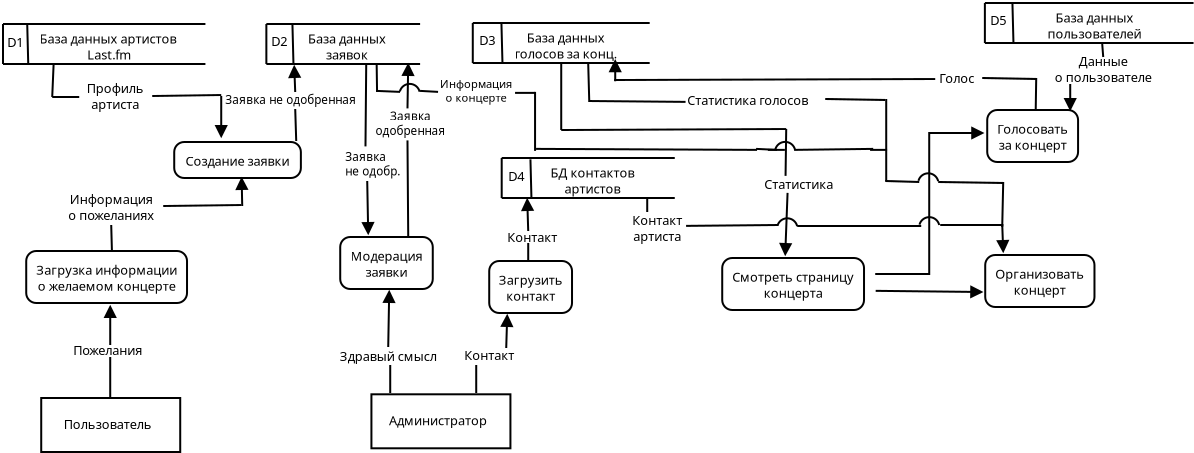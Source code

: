 <?xml version="1.0" encoding="UTF-8"?>
<dia:diagram xmlns:dia="http://www.lysator.liu.se/~alla/dia/">
  <dia:layer name="Background" visible="true" active="true">
    <dia:object type="Flowchart - Data Source" version="1" id="O0">
      <dia:attribute name="obj_pos">
        <dia:point val="3.389,3.9"/>
      </dia:attribute>
      <dia:attribute name="obj_bb">
        <dia:rectangle val="3.339,3.85;13.511,5.95"/>
      </dia:attribute>
      <dia:attribute name="meta">
        <dia:composite type="dict"/>
      </dia:attribute>
      <dia:attribute name="elem_corner">
        <dia:point val="3.389,3.9"/>
      </dia:attribute>
      <dia:attribute name="elem_width">
        <dia:real val="10.121"/>
      </dia:attribute>
      <dia:attribute name="elem_height">
        <dia:real val="2"/>
      </dia:attribute>
      <dia:attribute name="line_width">
        <dia:real val="0.1"/>
      </dia:attribute>
      <dia:attribute name="line_colour">
        <dia:color val="#000000"/>
      </dia:attribute>
      <dia:attribute name="fill_colour">
        <dia:color val="#ffffff"/>
      </dia:attribute>
      <dia:attribute name="show_background">
        <dia:boolean val="true"/>
      </dia:attribute>
      <dia:attribute name="line_style">
        <dia:enum val="0"/>
        <dia:real val="1"/>
      </dia:attribute>
      <dia:attribute name="padding">
        <dia:real val="0.1"/>
      </dia:attribute>
      <dia:attribute name="text">
        <dia:composite type="text">
          <dia:attribute name="string">
            <dia:string>#База данных артистов
Last.fm#</dia:string>
          </dia:attribute>
          <dia:attribute name="font">
            <dia:font family="sans" style="0" name="Helvetica"/>
          </dia:attribute>
          <dia:attribute name="height">
            <dia:real val="0.8"/>
          </dia:attribute>
          <dia:attribute name="pos">
            <dia:point val="8.703,4.75"/>
          </dia:attribute>
          <dia:attribute name="color">
            <dia:color val="#000000"/>
          </dia:attribute>
          <dia:attribute name="alignment">
            <dia:enum val="1"/>
          </dia:attribute>
        </dia:composite>
      </dia:attribute>
      <dia:attribute name="flip_horizontal">
        <dia:boolean val="false"/>
      </dia:attribute>
      <dia:attribute name="flip_vertical">
        <dia:boolean val="false"/>
      </dia:attribute>
      <dia:attribute name="subscale">
        <dia:real val="1"/>
      </dia:attribute>
    </dia:object>
    <dia:object type="Standard - Line" version="0" id="O1">
      <dia:attribute name="obj_pos">
        <dia:point val="4.6,3.9"/>
      </dia:attribute>
      <dia:attribute name="obj_bb">
        <dia:rectangle val="4.549,3.849;4.701,5.901"/>
      </dia:attribute>
      <dia:attribute name="conn_endpoints">
        <dia:point val="4.6,3.9"/>
        <dia:point val="4.65,5.85"/>
      </dia:attribute>
      <dia:attribute name="numcp">
        <dia:int val="1"/>
      </dia:attribute>
    </dia:object>
    <dia:object type="Standard - Text" version="1" id="O2">
      <dia:attribute name="obj_pos">
        <dia:point val="3.6,5.05"/>
      </dia:attribute>
      <dia:attribute name="obj_bb">
        <dia:rectangle val="3.6,4.455;4.5,5.2"/>
      </dia:attribute>
      <dia:attribute name="text">
        <dia:composite type="text">
          <dia:attribute name="string">
            <dia:string>#D1#</dia:string>
          </dia:attribute>
          <dia:attribute name="font">
            <dia:font family="sans" style="0" name="Helvetica"/>
          </dia:attribute>
          <dia:attribute name="height">
            <dia:real val="0.8"/>
          </dia:attribute>
          <dia:attribute name="pos">
            <dia:point val="3.6,5.05"/>
          </dia:attribute>
          <dia:attribute name="color">
            <dia:color val="#000000"/>
          </dia:attribute>
          <dia:attribute name="alignment">
            <dia:enum val="0"/>
          </dia:attribute>
        </dia:composite>
      </dia:attribute>
      <dia:attribute name="valign">
        <dia:enum val="3"/>
      </dia:attribute>
    </dia:object>
    <dia:object type="Standard - Box" version="0" id="O3">
      <dia:attribute name="obj_pos">
        <dia:point val="5.3,22.6"/>
      </dia:attribute>
      <dia:attribute name="obj_bb">
        <dia:rectangle val="5.25,22.55;12.3,25.35"/>
      </dia:attribute>
      <dia:attribute name="elem_corner">
        <dia:point val="5.3,22.6"/>
      </dia:attribute>
      <dia:attribute name="elem_width">
        <dia:real val="6.95"/>
      </dia:attribute>
      <dia:attribute name="elem_height">
        <dia:real val="2.7"/>
      </dia:attribute>
      <dia:attribute name="show_background">
        <dia:boolean val="true"/>
      </dia:attribute>
    </dia:object>
    <dia:object type="Standard - Text" version="1" id="O4">
      <dia:attribute name="obj_pos">
        <dia:point val="6.425,24.15"/>
      </dia:attribute>
      <dia:attribute name="obj_bb">
        <dia:rectangle val="6.425,23.555;11.148,24.3"/>
      </dia:attribute>
      <dia:attribute name="text">
        <dia:composite type="text">
          <dia:attribute name="string">
            <dia:string>#Пользователь#</dia:string>
          </dia:attribute>
          <dia:attribute name="font">
            <dia:font family="sans" style="0" name="Helvetica"/>
          </dia:attribute>
          <dia:attribute name="height">
            <dia:real val="0.8"/>
          </dia:attribute>
          <dia:attribute name="pos">
            <dia:point val="6.425,24.15"/>
          </dia:attribute>
          <dia:attribute name="color">
            <dia:color val="#000000"/>
          </dia:attribute>
          <dia:attribute name="alignment">
            <dia:enum val="0"/>
          </dia:attribute>
        </dia:composite>
      </dia:attribute>
      <dia:attribute name="valign">
        <dia:enum val="3"/>
      </dia:attribute>
    </dia:object>
    <dia:object type="UML - State" version="0" id="O5">
      <dia:attribute name="obj_pos">
        <dia:point val="4.55,15.25"/>
      </dia:attribute>
      <dia:attribute name="obj_bb">
        <dia:rectangle val="4.5,15.2;13.17,17.9"/>
      </dia:attribute>
      <dia:attribute name="meta">
        <dia:composite type="dict"/>
      </dia:attribute>
      <dia:attribute name="elem_corner">
        <dia:point val="4.55,15.25"/>
      </dia:attribute>
      <dia:attribute name="elem_width">
        <dia:real val="8.57"/>
      </dia:attribute>
      <dia:attribute name="elem_height">
        <dia:real val="2.6"/>
      </dia:attribute>
      <dia:attribute name="line_colour">
        <dia:color val="#000000"/>
      </dia:attribute>
      <dia:attribute name="fill_colour">
        <dia:color val="#ffffff"/>
      </dia:attribute>
      <dia:attribute name="text">
        <dia:composite type="text">
          <dia:attribute name="string">
            <dia:string>#Загрузка информации
о желаемом концерте#</dia:string>
          </dia:attribute>
          <dia:attribute name="font">
            <dia:font family="sans" style="0" name="Helvetica"/>
          </dia:attribute>
          <dia:attribute name="height">
            <dia:real val="0.8"/>
          </dia:attribute>
          <dia:attribute name="pos">
            <dia:point val="8.835,16.345"/>
          </dia:attribute>
          <dia:attribute name="color">
            <dia:color val="#000000"/>
          </dia:attribute>
          <dia:attribute name="alignment">
            <dia:enum val="1"/>
          </dia:attribute>
        </dia:composite>
      </dia:attribute>
      <dia:attribute name="entry_action">
        <dia:string>##</dia:string>
      </dia:attribute>
      <dia:attribute name="do_action">
        <dia:string>##</dia:string>
      </dia:attribute>
      <dia:attribute name="exit_action">
        <dia:string>##</dia:string>
      </dia:attribute>
    </dia:object>
    <dia:object type="Standard - Line" version="0" id="O6">
      <dia:attribute name="obj_pos">
        <dia:point val="8.75,19.95"/>
      </dia:attribute>
      <dia:attribute name="obj_bb">
        <dia:rectangle val="8.419,17.888;9.081,20"/>
      </dia:attribute>
      <dia:attribute name="conn_endpoints">
        <dia:point val="8.75,19.95"/>
        <dia:point val="8.75,18"/>
      </dia:attribute>
      <dia:attribute name="numcp">
        <dia:int val="1"/>
      </dia:attribute>
      <dia:attribute name="end_arrow">
        <dia:enum val="3"/>
      </dia:attribute>
      <dia:attribute name="end_arrow_length">
        <dia:real val="0.5"/>
      </dia:attribute>
      <dia:attribute name="end_arrow_width">
        <dia:real val="0.5"/>
      </dia:attribute>
    </dia:object>
    <dia:object type="Standard - Text" version="1" id="O7">
      <dia:attribute name="obj_pos">
        <dia:point val="6.9,20.45"/>
      </dia:attribute>
      <dia:attribute name="obj_bb">
        <dia:rectangle val="6.9,19.855;10.765,20.6"/>
      </dia:attribute>
      <dia:attribute name="text">
        <dia:composite type="text">
          <dia:attribute name="string">
            <dia:string>#Пожелания#</dia:string>
          </dia:attribute>
          <dia:attribute name="font">
            <dia:font family="sans" style="0" name="Helvetica"/>
          </dia:attribute>
          <dia:attribute name="height">
            <dia:real val="0.8"/>
          </dia:attribute>
          <dia:attribute name="pos">
            <dia:point val="6.9,20.45"/>
          </dia:attribute>
          <dia:attribute name="color">
            <dia:color val="#000000"/>
          </dia:attribute>
          <dia:attribute name="alignment">
            <dia:enum val="0"/>
          </dia:attribute>
        </dia:composite>
      </dia:attribute>
      <dia:attribute name="valign">
        <dia:enum val="3"/>
      </dia:attribute>
    </dia:object>
    <dia:object type="Standard - Line" version="0" id="O8">
      <dia:attribute name="obj_pos">
        <dia:point val="8.75,20.55"/>
      </dia:attribute>
      <dia:attribute name="obj_bb">
        <dia:rectangle val="8.7,20.5;8.8,22.6"/>
      </dia:attribute>
      <dia:attribute name="conn_endpoints">
        <dia:point val="8.75,20.55"/>
        <dia:point val="8.75,22.55"/>
      </dia:attribute>
      <dia:attribute name="numcp">
        <dia:int val="1"/>
      </dia:attribute>
    </dia:object>
    <dia:object type="UML - State" version="0" id="O9">
      <dia:attribute name="obj_pos">
        <dia:point val="11.95,9.8"/>
      </dia:attribute>
      <dia:attribute name="obj_bb">
        <dia:rectangle val="11.9,9.75;18.74,11.65"/>
      </dia:attribute>
      <dia:attribute name="meta">
        <dia:composite type="dict"/>
      </dia:attribute>
      <dia:attribute name="elem_corner">
        <dia:point val="11.95,9.8"/>
      </dia:attribute>
      <dia:attribute name="elem_width">
        <dia:real val="6.74"/>
      </dia:attribute>
      <dia:attribute name="elem_height">
        <dia:real val="1.8"/>
      </dia:attribute>
      <dia:attribute name="line_colour">
        <dia:color val="#000000"/>
      </dia:attribute>
      <dia:attribute name="fill_colour">
        <dia:color val="#ffffff"/>
      </dia:attribute>
      <dia:attribute name="text">
        <dia:composite type="text">
          <dia:attribute name="string">
            <dia:string>#Создание заявки#</dia:string>
          </dia:attribute>
          <dia:attribute name="font">
            <dia:font family="sans" style="0" name="Helvetica"/>
          </dia:attribute>
          <dia:attribute name="height">
            <dia:real val="0.8"/>
          </dia:attribute>
          <dia:attribute name="pos">
            <dia:point val="15.32,10.895"/>
          </dia:attribute>
          <dia:attribute name="color">
            <dia:color val="#000000"/>
          </dia:attribute>
          <dia:attribute name="alignment">
            <dia:enum val="1"/>
          </dia:attribute>
        </dia:composite>
      </dia:attribute>
      <dia:attribute name="entry_action">
        <dia:string>##</dia:string>
      </dia:attribute>
      <dia:attribute name="do_action">
        <dia:string>##</dia:string>
      </dia:attribute>
      <dia:attribute name="exit_action">
        <dia:string>##</dia:string>
      </dia:attribute>
    </dia:object>
    <dia:object type="Flowchart - Data Source" version="1" id="O10">
      <dia:attribute name="obj_pos">
        <dia:point val="16.557,3.9"/>
      </dia:attribute>
      <dia:attribute name="obj_bb">
        <dia:rectangle val="16.507,3.85;24.243,5.95"/>
      </dia:attribute>
      <dia:attribute name="meta">
        <dia:composite type="dict"/>
      </dia:attribute>
      <dia:attribute name="elem_corner">
        <dia:point val="16.557,3.9"/>
      </dia:attribute>
      <dia:attribute name="elem_width">
        <dia:real val="7.687"/>
      </dia:attribute>
      <dia:attribute name="elem_height">
        <dia:real val="2"/>
      </dia:attribute>
      <dia:attribute name="line_width">
        <dia:real val="0.1"/>
      </dia:attribute>
      <dia:attribute name="line_colour">
        <dia:color val="#000000"/>
      </dia:attribute>
      <dia:attribute name="fill_colour">
        <dia:color val="#ffffff"/>
      </dia:attribute>
      <dia:attribute name="show_background">
        <dia:boolean val="true"/>
      </dia:attribute>
      <dia:attribute name="line_style">
        <dia:enum val="0"/>
        <dia:real val="1"/>
      </dia:attribute>
      <dia:attribute name="padding">
        <dia:real val="0.1"/>
      </dia:attribute>
      <dia:attribute name="text">
        <dia:composite type="text">
          <dia:attribute name="string">
            <dia:string>#База данных
заявок#</dia:string>
          </dia:attribute>
          <dia:attribute name="font">
            <dia:font family="sans" style="0" name="Helvetica"/>
          </dia:attribute>
          <dia:attribute name="height">
            <dia:real val="0.8"/>
          </dia:attribute>
          <dia:attribute name="pos">
            <dia:point val="20.592,4.75"/>
          </dia:attribute>
          <dia:attribute name="color">
            <dia:color val="#000000"/>
          </dia:attribute>
          <dia:attribute name="alignment">
            <dia:enum val="1"/>
          </dia:attribute>
        </dia:composite>
      </dia:attribute>
      <dia:attribute name="flip_horizontal">
        <dia:boolean val="false"/>
      </dia:attribute>
      <dia:attribute name="flip_vertical">
        <dia:boolean val="false"/>
      </dia:attribute>
      <dia:attribute name="subscale">
        <dia:real val="1"/>
      </dia:attribute>
    </dia:object>
    <dia:object type="Standard - Line" version="0" id="O11">
      <dia:attribute name="obj_pos">
        <dia:point val="17.861,3.916"/>
      </dia:attribute>
      <dia:attribute name="obj_bb">
        <dia:rectangle val="17.81,3.865;17.963,5.918"/>
      </dia:attribute>
      <dia:attribute name="conn_endpoints">
        <dia:point val="17.861,3.916"/>
        <dia:point val="17.911,5.866"/>
      </dia:attribute>
      <dia:attribute name="numcp">
        <dia:int val="1"/>
      </dia:attribute>
    </dia:object>
    <dia:object type="Standard - Text" version="1" id="O12">
      <dia:attribute name="obj_pos">
        <dia:point val="16.8,5"/>
      </dia:attribute>
      <dia:attribute name="obj_bb">
        <dia:rectangle val="16.8,4.405;17.7,5.15"/>
      </dia:attribute>
      <dia:attribute name="text">
        <dia:composite type="text">
          <dia:attribute name="string">
            <dia:string>#D2#</dia:string>
          </dia:attribute>
          <dia:attribute name="font">
            <dia:font family="sans" style="0" name="Helvetica"/>
          </dia:attribute>
          <dia:attribute name="height">
            <dia:real val="0.8"/>
          </dia:attribute>
          <dia:attribute name="pos">
            <dia:point val="16.8,5"/>
          </dia:attribute>
          <dia:attribute name="color">
            <dia:color val="#000000"/>
          </dia:attribute>
          <dia:attribute name="alignment">
            <dia:enum val="0"/>
          </dia:attribute>
        </dia:composite>
      </dia:attribute>
      <dia:attribute name="valign">
        <dia:enum val="3"/>
      </dia:attribute>
    </dia:object>
    <dia:object type="Standard - PolyLine" version="0" id="O13">
      <dia:attribute name="obj_pos">
        <dia:point val="5.92,5.9"/>
      </dia:attribute>
      <dia:attribute name="obj_bb">
        <dia:rectangle val="5.798,5.848;5.972,7.602"/>
      </dia:attribute>
      <dia:attribute name="poly_points">
        <dia:point val="5.92,5.9"/>
        <dia:point val="5.85,7.55"/>
      </dia:attribute>
      <dia:connections>
        <dia:connection handle="0" to="O0" connection="13"/>
      </dia:connections>
    </dia:object>
    <dia:object type="Standard - Line" version="0" id="O14">
      <dia:attribute name="obj_pos">
        <dia:point val="5.85,7.55"/>
      </dia:attribute>
      <dia:attribute name="obj_bb">
        <dia:rectangle val="5.8,7.5;7.25,7.6"/>
      </dia:attribute>
      <dia:attribute name="conn_endpoints">
        <dia:point val="5.85,7.55"/>
        <dia:point val="7.2,7.55"/>
      </dia:attribute>
      <dia:attribute name="numcp">
        <dia:int val="1"/>
      </dia:attribute>
    </dia:object>
    <dia:object type="Standard - Text" version="1" id="O15">
      <dia:attribute name="obj_pos">
        <dia:point val="9,7.35"/>
      </dia:attribute>
      <dia:attribute name="obj_bb">
        <dia:rectangle val="7.485,6.755;10.515,8.3"/>
      </dia:attribute>
      <dia:attribute name="text">
        <dia:composite type="text">
          <dia:attribute name="string">
            <dia:string>#Профиль
артиста#</dia:string>
          </dia:attribute>
          <dia:attribute name="font">
            <dia:font family="sans" style="0" name="Helvetica"/>
          </dia:attribute>
          <dia:attribute name="height">
            <dia:real val="0.8"/>
          </dia:attribute>
          <dia:attribute name="pos">
            <dia:point val="9,7.35"/>
          </dia:attribute>
          <dia:attribute name="color">
            <dia:color val="#000000"/>
          </dia:attribute>
          <dia:attribute name="alignment">
            <dia:enum val="1"/>
          </dia:attribute>
        </dia:composite>
      </dia:attribute>
      <dia:attribute name="valign">
        <dia:enum val="3"/>
      </dia:attribute>
    </dia:object>
    <dia:object type="Standard - PolyLine" version="0" id="O16">
      <dia:attribute name="obj_pos">
        <dia:point val="10.85,7.5"/>
      </dia:attribute>
      <dia:attribute name="obj_bb">
        <dia:rectangle val="10.799,7.399;14.351,7.551"/>
      </dia:attribute>
      <dia:attribute name="poly_points">
        <dia:point val="10.85,7.5"/>
        <dia:point val="14.3,7.45"/>
      </dia:attribute>
    </dia:object>
    <dia:object type="Standard - Line" version="0" id="O17">
      <dia:attribute name="obj_pos">
        <dia:point val="14.3,7.5"/>
      </dia:attribute>
      <dia:attribute name="obj_bb">
        <dia:rectangle val="13.969,7.45;14.631,9.662"/>
      </dia:attribute>
      <dia:attribute name="conn_endpoints">
        <dia:point val="14.3,7.5"/>
        <dia:point val="14.3,9.55"/>
      </dia:attribute>
      <dia:attribute name="numcp">
        <dia:int val="1"/>
      </dia:attribute>
      <dia:attribute name="end_arrow">
        <dia:enum val="3"/>
      </dia:attribute>
      <dia:attribute name="end_arrow_length">
        <dia:real val="0.5"/>
      </dia:attribute>
      <dia:attribute name="end_arrow_width">
        <dia:real val="0.5"/>
      </dia:attribute>
    </dia:object>
    <dia:object type="Standard - Line" version="0" id="O18">
      <dia:attribute name="obj_pos">
        <dia:point val="8.835,15.25"/>
      </dia:attribute>
      <dia:attribute name="obj_bb">
        <dia:rectangle val="8.749,13.899;8.886,15.301"/>
      </dia:attribute>
      <dia:attribute name="conn_endpoints">
        <dia:point val="8.835,15.25"/>
        <dia:point val="8.8,13.95"/>
      </dia:attribute>
      <dia:attribute name="numcp">
        <dia:int val="1"/>
      </dia:attribute>
      <dia:connections>
        <dia:connection handle="0" to="O5" connection="1"/>
      </dia:connections>
    </dia:object>
    <dia:object type="Standard - Text" version="1" id="O19">
      <dia:attribute name="obj_pos">
        <dia:point val="8.8,12.9"/>
      </dia:attribute>
      <dia:attribute name="obj_bb">
        <dia:rectangle val="6.411,12.305;11.189,13.85"/>
      </dia:attribute>
      <dia:attribute name="text">
        <dia:composite type="text">
          <dia:attribute name="string">
            <dia:string>#Информация
о пожеланиях#</dia:string>
          </dia:attribute>
          <dia:attribute name="font">
            <dia:font family="sans" style="0" name="Helvetica"/>
          </dia:attribute>
          <dia:attribute name="height">
            <dia:real val="0.8"/>
          </dia:attribute>
          <dia:attribute name="pos">
            <dia:point val="8.8,12.9"/>
          </dia:attribute>
          <dia:attribute name="color">
            <dia:color val="#000000"/>
          </dia:attribute>
          <dia:attribute name="alignment">
            <dia:enum val="1"/>
          </dia:attribute>
        </dia:composite>
      </dia:attribute>
      <dia:attribute name="valign">
        <dia:enum val="3"/>
      </dia:attribute>
    </dia:object>
    <dia:object type="Standard - Line" version="0" id="O20">
      <dia:attribute name="obj_pos">
        <dia:point val="11.4,13"/>
      </dia:attribute>
      <dia:attribute name="obj_bb">
        <dia:rectangle val="11.349,12.899;15.351,13.051"/>
      </dia:attribute>
      <dia:attribute name="conn_endpoints">
        <dia:point val="11.4,13"/>
        <dia:point val="15.3,12.95"/>
      </dia:attribute>
      <dia:attribute name="numcp">
        <dia:int val="1"/>
      </dia:attribute>
    </dia:object>
    <dia:object type="Standard - Line" version="0" id="O21">
      <dia:attribute name="obj_pos">
        <dia:point val="15.35,13"/>
      </dia:attribute>
      <dia:attribute name="obj_bb">
        <dia:rectangle val="15.002,11.488;15.663,13.051"/>
      </dia:attribute>
      <dia:attribute name="conn_endpoints">
        <dia:point val="15.35,13"/>
        <dia:point val="15.321,11.6"/>
      </dia:attribute>
      <dia:attribute name="numcp">
        <dia:int val="1"/>
      </dia:attribute>
      <dia:attribute name="end_arrow">
        <dia:enum val="3"/>
      </dia:attribute>
      <dia:attribute name="end_arrow_length">
        <dia:real val="0.5"/>
      </dia:attribute>
      <dia:attribute name="end_arrow_width">
        <dia:real val="0.5"/>
      </dia:attribute>
      <dia:connections>
        <dia:connection handle="1" to="O9" connection="6"/>
      </dia:connections>
    </dia:object>
    <dia:object type="Standard - Line" version="0" id="O22">
      <dia:attribute name="obj_pos">
        <dia:point val="18,7.3"/>
      </dia:attribute>
      <dia:attribute name="obj_bb">
        <dia:rectangle val="17.64,5.888;18.302,7.352"/>
      </dia:attribute>
      <dia:attribute name="conn_endpoints">
        <dia:point val="18,7.3"/>
        <dia:point val="17.95,6"/>
      </dia:attribute>
      <dia:attribute name="numcp">
        <dia:int val="1"/>
      </dia:attribute>
      <dia:attribute name="end_arrow">
        <dia:enum val="3"/>
      </dia:attribute>
      <dia:attribute name="end_arrow_length">
        <dia:real val="0.5"/>
      </dia:attribute>
      <dia:attribute name="end_arrow_width">
        <dia:real val="0.5"/>
      </dia:attribute>
    </dia:object>
    <dia:object type="Standard - Text" version="1" id="O23">
      <dia:attribute name="obj_pos">
        <dia:point val="14.5,7.9"/>
      </dia:attribute>
      <dia:attribute name="obj_bb">
        <dia:rectangle val="14.5,7.36;21.413,8.037"/>
      </dia:attribute>
      <dia:attribute name="text">
        <dia:composite type="text">
          <dia:attribute name="string">
            <dia:string>#Заявка не одобренная#</dia:string>
          </dia:attribute>
          <dia:attribute name="font">
            <dia:font family="sans" style="0" name="Helvetica"/>
          </dia:attribute>
          <dia:attribute name="height">
            <dia:real val="0.73"/>
          </dia:attribute>
          <dia:attribute name="pos">
            <dia:point val="14.5,7.9"/>
          </dia:attribute>
          <dia:attribute name="color">
            <dia:color val="#000000"/>
          </dia:attribute>
          <dia:attribute name="alignment">
            <dia:enum val="0"/>
          </dia:attribute>
        </dia:composite>
      </dia:attribute>
      <dia:attribute name="valign">
        <dia:enum val="3"/>
      </dia:attribute>
    </dia:object>
    <dia:object type="Standard - Line" version="0" id="O24">
      <dia:attribute name="obj_pos">
        <dia:point val="18,8.15"/>
      </dia:attribute>
      <dia:attribute name="obj_bb">
        <dia:rectangle val="17.948,8.098;18.102,9.802"/>
      </dia:attribute>
      <dia:attribute name="conn_endpoints">
        <dia:point val="18,8.15"/>
        <dia:point val="18.05,9.75"/>
      </dia:attribute>
      <dia:attribute name="numcp">
        <dia:int val="1"/>
      </dia:attribute>
    </dia:object>
    <dia:object type="UML - State" version="0" id="O25">
      <dia:attribute name="obj_pos">
        <dia:point val="20.25,14.55"/>
      </dia:attribute>
      <dia:attribute name="obj_bb">
        <dia:rectangle val="20.2,14.5;25.115,17.2"/>
      </dia:attribute>
      <dia:attribute name="meta">
        <dia:composite type="dict"/>
      </dia:attribute>
      <dia:attribute name="elem_corner">
        <dia:point val="20.25,14.55"/>
      </dia:attribute>
      <dia:attribute name="elem_width">
        <dia:real val="4.815"/>
      </dia:attribute>
      <dia:attribute name="elem_height">
        <dia:real val="2.6"/>
      </dia:attribute>
      <dia:attribute name="line_colour">
        <dia:color val="#000000"/>
      </dia:attribute>
      <dia:attribute name="fill_colour">
        <dia:color val="#ffffff"/>
      </dia:attribute>
      <dia:attribute name="text">
        <dia:composite type="text">
          <dia:attribute name="string">
            <dia:string>#Модерация
заявки#</dia:string>
          </dia:attribute>
          <dia:attribute name="font">
            <dia:font family="sans" style="0" name="Helvetica"/>
          </dia:attribute>
          <dia:attribute name="height">
            <dia:real val="0.8"/>
          </dia:attribute>
          <dia:attribute name="pos">
            <dia:point val="22.657,15.645"/>
          </dia:attribute>
          <dia:attribute name="color">
            <dia:color val="#000000"/>
          </dia:attribute>
          <dia:attribute name="alignment">
            <dia:enum val="1"/>
          </dia:attribute>
        </dia:composite>
      </dia:attribute>
      <dia:attribute name="entry_action">
        <dia:string>##</dia:string>
      </dia:attribute>
      <dia:attribute name="do_action">
        <dia:string>##</dia:string>
      </dia:attribute>
      <dia:attribute name="exit_action">
        <dia:string>##</dia:string>
      </dia:attribute>
    </dia:object>
    <dia:object type="Standard - Line" version="0" id="O26">
      <dia:attribute name="obj_pos">
        <dia:point val="21.55,5.9"/>
      </dia:attribute>
      <dia:attribute name="obj_bb">
        <dia:rectangle val="21.462,5.85;21.601,10.07"/>
      </dia:attribute>
      <dia:attribute name="conn_endpoints">
        <dia:point val="21.55,5.9"/>
        <dia:point val="21.513,10.02"/>
      </dia:attribute>
      <dia:attribute name="numcp">
        <dia:int val="1"/>
      </dia:attribute>
    </dia:object>
    <dia:object type="Standard - Line" version="0" id="O27">
      <dia:attribute name="obj_pos">
        <dia:point val="21.6,11.75"/>
      </dia:attribute>
      <dia:attribute name="obj_bb">
        <dia:rectangle val="21.309,11.699;21.971,14.512"/>
      </dia:attribute>
      <dia:attribute name="conn_endpoints">
        <dia:point val="21.6,11.75"/>
        <dia:point val="21.65,14.4"/>
      </dia:attribute>
      <dia:attribute name="numcp">
        <dia:int val="1"/>
      </dia:attribute>
      <dia:attribute name="end_arrow">
        <dia:enum val="3"/>
      </dia:attribute>
      <dia:attribute name="end_arrow_length">
        <dia:real val="0.5"/>
      </dia:attribute>
      <dia:attribute name="end_arrow_width">
        <dia:real val="0.5"/>
      </dia:attribute>
    </dia:object>
    <dia:object type="Standard - Text" version="1" id="O28">
      <dia:attribute name="obj_pos">
        <dia:point val="20.5,10.75"/>
      </dia:attribute>
      <dia:attribute name="obj_bb">
        <dia:rectangle val="20.5,10.21;23.455,11.617"/>
      </dia:attribute>
      <dia:attribute name="text">
        <dia:composite type="text">
          <dia:attribute name="string">
            <dia:string>#Заявка
не одобр.#</dia:string>
          </dia:attribute>
          <dia:attribute name="font">
            <dia:font family="sans" style="0" name="Helvetica"/>
          </dia:attribute>
          <dia:attribute name="height">
            <dia:real val="0.73"/>
          </dia:attribute>
          <dia:attribute name="pos">
            <dia:point val="20.5,10.75"/>
          </dia:attribute>
          <dia:attribute name="color">
            <dia:color val="#000000"/>
          </dia:attribute>
          <dia:attribute name="alignment">
            <dia:enum val="0"/>
          </dia:attribute>
        </dia:composite>
      </dia:attribute>
      <dia:attribute name="valign">
        <dia:enum val="3"/>
      </dia:attribute>
    </dia:object>
    <dia:object type="Flowchart - Data Source" version="1" id="O29">
      <dia:attribute name="obj_pos">
        <dia:point val="26.878,3.85"/>
      </dia:attribute>
      <dia:attribute name="obj_bb">
        <dia:rectangle val="26.828,3.8;35.722,5.9"/>
      </dia:attribute>
      <dia:attribute name="meta">
        <dia:composite type="dict"/>
      </dia:attribute>
      <dia:attribute name="elem_corner">
        <dia:point val="26.878,3.85"/>
      </dia:attribute>
      <dia:attribute name="elem_width">
        <dia:real val="8.845"/>
      </dia:attribute>
      <dia:attribute name="elem_height">
        <dia:real val="2"/>
      </dia:attribute>
      <dia:attribute name="line_width">
        <dia:real val="0.1"/>
      </dia:attribute>
      <dia:attribute name="line_colour">
        <dia:color val="#000000"/>
      </dia:attribute>
      <dia:attribute name="fill_colour">
        <dia:color val="#ffffff"/>
      </dia:attribute>
      <dia:attribute name="show_background">
        <dia:boolean val="true"/>
      </dia:attribute>
      <dia:attribute name="line_style">
        <dia:enum val="0"/>
        <dia:real val="1"/>
      </dia:attribute>
      <dia:attribute name="padding">
        <dia:real val="0.1"/>
      </dia:attribute>
      <dia:attribute name="text">
        <dia:composite type="text">
          <dia:attribute name="string">
            <dia:string>#База данных
голосов за конц.#</dia:string>
          </dia:attribute>
          <dia:attribute name="font">
            <dia:font family="sans" style="0" name="Helvetica"/>
          </dia:attribute>
          <dia:attribute name="height">
            <dia:real val="0.8"/>
          </dia:attribute>
          <dia:attribute name="pos">
            <dia:point val="31.521,4.7"/>
          </dia:attribute>
          <dia:attribute name="color">
            <dia:color val="#000000"/>
          </dia:attribute>
          <dia:attribute name="alignment">
            <dia:enum val="1"/>
          </dia:attribute>
        </dia:composite>
      </dia:attribute>
      <dia:attribute name="flip_horizontal">
        <dia:boolean val="false"/>
      </dia:attribute>
      <dia:attribute name="flip_vertical">
        <dia:boolean val="false"/>
      </dia:attribute>
      <dia:attribute name="subscale">
        <dia:real val="1"/>
      </dia:attribute>
    </dia:object>
    <dia:object type="Standard - Line" version="0" id="O30">
      <dia:attribute name="obj_pos">
        <dia:point val="28.311,3.866"/>
      </dia:attribute>
      <dia:attribute name="obj_bb">
        <dia:rectangle val="28.26,3.815;28.413,5.868"/>
      </dia:attribute>
      <dia:attribute name="conn_endpoints">
        <dia:point val="28.311,3.866"/>
        <dia:point val="28.361,5.816"/>
      </dia:attribute>
      <dia:attribute name="numcp">
        <dia:int val="1"/>
      </dia:attribute>
    </dia:object>
    <dia:object type="Standard - Text" version="1" id="O31">
      <dia:attribute name="obj_pos">
        <dia:point val="27.2,4.95"/>
      </dia:attribute>
      <dia:attribute name="obj_bb">
        <dia:rectangle val="27.2,4.355;28.1,5.1"/>
      </dia:attribute>
      <dia:attribute name="text">
        <dia:composite type="text">
          <dia:attribute name="string">
            <dia:string>#D3#</dia:string>
          </dia:attribute>
          <dia:attribute name="font">
            <dia:font family="sans" style="0" name="Helvetica"/>
          </dia:attribute>
          <dia:attribute name="height">
            <dia:real val="0.8"/>
          </dia:attribute>
          <dia:attribute name="pos">
            <dia:point val="27.2,4.95"/>
          </dia:attribute>
          <dia:attribute name="color">
            <dia:color val="#000000"/>
          </dia:attribute>
          <dia:attribute name="alignment">
            <dia:enum val="0"/>
          </dia:attribute>
        </dia:composite>
      </dia:attribute>
      <dia:attribute name="valign">
        <dia:enum val="3"/>
      </dia:attribute>
    </dia:object>
    <dia:object type="Standard - Line" version="0" id="O32">
      <dia:attribute name="obj_pos">
        <dia:point val="23.613,8.12"/>
      </dia:attribute>
      <dia:attribute name="obj_bb">
        <dia:rectangle val="23.31,5.788;23.972,8.17"/>
      </dia:attribute>
      <dia:attribute name="conn_endpoints">
        <dia:point val="23.613,8.12"/>
        <dia:point val="23.65,5.9"/>
      </dia:attribute>
      <dia:attribute name="numcp">
        <dia:int val="1"/>
      </dia:attribute>
      <dia:attribute name="end_arrow">
        <dia:enum val="3"/>
      </dia:attribute>
      <dia:attribute name="end_arrow_length">
        <dia:real val="0.5"/>
      </dia:attribute>
      <dia:attribute name="end_arrow_width">
        <dia:real val="0.5"/>
      </dia:attribute>
    </dia:object>
    <dia:object type="Standard - Text" version="1" id="O33">
      <dia:attribute name="obj_pos">
        <dia:point val="23.763,8.72"/>
      </dia:attribute>
      <dia:attribute name="obj_bb">
        <dia:rectangle val="21.926,8.18;25.599,9.587"/>
      </dia:attribute>
      <dia:attribute name="text">
        <dia:composite type="text">
          <dia:attribute name="string">
            <dia:string>#Заявка
одобренная#</dia:string>
          </dia:attribute>
          <dia:attribute name="font">
            <dia:font family="sans" style="0" name="Helvetica"/>
          </dia:attribute>
          <dia:attribute name="height">
            <dia:real val="0.73"/>
          </dia:attribute>
          <dia:attribute name="pos">
            <dia:point val="23.763,8.72"/>
          </dia:attribute>
          <dia:attribute name="color">
            <dia:color val="#000000"/>
          </dia:attribute>
          <dia:attribute name="alignment">
            <dia:enum val="1"/>
          </dia:attribute>
        </dia:composite>
      </dia:attribute>
      <dia:attribute name="valign">
        <dia:enum val="3"/>
      </dia:attribute>
    </dia:object>
    <dia:object type="Standard - Line" version="0" id="O34">
      <dia:attribute name="obj_pos">
        <dia:point val="23.65,14.5"/>
      </dia:attribute>
      <dia:attribute name="obj_bb">
        <dia:rectangle val="23.562,9.669;23.7,14.55"/>
      </dia:attribute>
      <dia:attribute name="conn_endpoints">
        <dia:point val="23.65,14.5"/>
        <dia:point val="23.613,9.72"/>
      </dia:attribute>
      <dia:attribute name="numcp">
        <dia:int val="1"/>
      </dia:attribute>
    </dia:object>
    <dia:object type="Standard - Line" version="0" id="O35">
      <dia:attribute name="obj_pos">
        <dia:point val="22.65,20.05"/>
      </dia:attribute>
      <dia:attribute name="obj_bb">
        <dia:rectangle val="22.359,17.138;23.021,20.101"/>
      </dia:attribute>
      <dia:attribute name="conn_endpoints">
        <dia:point val="22.65,20.05"/>
        <dia:point val="22.7,17.25"/>
      </dia:attribute>
      <dia:attribute name="numcp">
        <dia:int val="1"/>
      </dia:attribute>
      <dia:attribute name="end_arrow">
        <dia:enum val="3"/>
      </dia:attribute>
      <dia:attribute name="end_arrow_length">
        <dia:real val="0.5"/>
      </dia:attribute>
      <dia:attribute name="end_arrow_width">
        <dia:real val="0.5"/>
      </dia:attribute>
    </dia:object>
    <dia:object type="Standard - Text" version="1" id="O36">
      <dia:attribute name="obj_pos">
        <dia:point val="22.65,20.75"/>
      </dia:attribute>
      <dia:attribute name="obj_bb">
        <dia:rectangle val="20.024,20.155;25.276,20.9"/>
      </dia:attribute>
      <dia:attribute name="text">
        <dia:composite type="text">
          <dia:attribute name="string">
            <dia:string>#Здравый смысл#</dia:string>
          </dia:attribute>
          <dia:attribute name="font">
            <dia:font family="sans" style="0" name="Helvetica"/>
          </dia:attribute>
          <dia:attribute name="height">
            <dia:real val="0.8"/>
          </dia:attribute>
          <dia:attribute name="pos">
            <dia:point val="22.65,20.75"/>
          </dia:attribute>
          <dia:attribute name="color">
            <dia:color val="#000000"/>
          </dia:attribute>
          <dia:attribute name="alignment">
            <dia:enum val="1"/>
          </dia:attribute>
        </dia:composite>
      </dia:attribute>
      <dia:attribute name="valign">
        <dia:enum val="3"/>
      </dia:attribute>
    </dia:object>
    <dia:object type="Standard - Box" version="0" id="O37">
      <dia:attribute name="obj_pos">
        <dia:point val="21.81,22.415"/>
      </dia:attribute>
      <dia:attribute name="obj_bb">
        <dia:rectangle val="21.76,22.365;28.81,25.165"/>
      </dia:attribute>
      <dia:attribute name="elem_corner">
        <dia:point val="21.81,22.415"/>
      </dia:attribute>
      <dia:attribute name="elem_width">
        <dia:real val="6.95"/>
      </dia:attribute>
      <dia:attribute name="elem_height">
        <dia:real val="2.7"/>
      </dia:attribute>
      <dia:attribute name="show_background">
        <dia:boolean val="true"/>
      </dia:attribute>
    </dia:object>
    <dia:object type="Standard - Text" version="1" id="O38">
      <dia:attribute name="obj_pos">
        <dia:point val="22.685,23.965"/>
      </dia:attribute>
      <dia:attribute name="obj_bb">
        <dia:rectangle val="22.685,23.37;28,24.115"/>
      </dia:attribute>
      <dia:attribute name="text">
        <dia:composite type="text">
          <dia:attribute name="string">
            <dia:string>#Администратор#</dia:string>
          </dia:attribute>
          <dia:attribute name="font">
            <dia:font family="sans" style="0" name="Helvetica"/>
          </dia:attribute>
          <dia:attribute name="height">
            <dia:real val="0.8"/>
          </dia:attribute>
          <dia:attribute name="pos">
            <dia:point val="22.685,23.965"/>
          </dia:attribute>
          <dia:attribute name="color">
            <dia:color val="#000000"/>
          </dia:attribute>
          <dia:attribute name="alignment">
            <dia:enum val="0"/>
          </dia:attribute>
        </dia:composite>
      </dia:attribute>
      <dia:attribute name="valign">
        <dia:enum val="3"/>
      </dia:attribute>
    </dia:object>
    <dia:object type="Standard - Line" version="0" id="O39">
      <dia:attribute name="obj_pos">
        <dia:point val="22.75,22.35"/>
      </dia:attribute>
      <dia:attribute name="obj_bb">
        <dia:rectangle val="22.7,20.9;22.8,22.4"/>
      </dia:attribute>
      <dia:attribute name="conn_endpoints">
        <dia:point val="22.75,22.35"/>
        <dia:point val="22.75,20.95"/>
      </dia:attribute>
      <dia:attribute name="numcp">
        <dia:int val="1"/>
      </dia:attribute>
    </dia:object>
    <dia:object type="Flowchart - Data Source" version="1" id="O40">
      <dia:attribute name="obj_pos">
        <dia:point val="28.324,10.6"/>
      </dia:attribute>
      <dia:attribute name="obj_bb">
        <dia:rectangle val="28.274,10.55;36.976,12.65"/>
      </dia:attribute>
      <dia:attribute name="meta">
        <dia:composite type="dict"/>
      </dia:attribute>
      <dia:attribute name="elem_corner">
        <dia:point val="28.324,10.6"/>
      </dia:attribute>
      <dia:attribute name="elem_width">
        <dia:real val="8.653"/>
      </dia:attribute>
      <dia:attribute name="elem_height">
        <dia:real val="2"/>
      </dia:attribute>
      <dia:attribute name="line_width">
        <dia:real val="0.1"/>
      </dia:attribute>
      <dia:attribute name="line_colour">
        <dia:color val="#000000"/>
      </dia:attribute>
      <dia:attribute name="fill_colour">
        <dia:color val="#ffffff"/>
      </dia:attribute>
      <dia:attribute name="show_background">
        <dia:boolean val="true"/>
      </dia:attribute>
      <dia:attribute name="line_style">
        <dia:enum val="0"/>
        <dia:real val="1"/>
      </dia:attribute>
      <dia:attribute name="padding">
        <dia:real val="0.1"/>
      </dia:attribute>
      <dia:attribute name="text">
        <dia:composite type="text">
          <dia:attribute name="string">
            <dia:string>#БД контактов
артистов#</dia:string>
          </dia:attribute>
          <dia:attribute name="font">
            <dia:font family="sans" style="0" name="Helvetica"/>
          </dia:attribute>
          <dia:attribute name="height">
            <dia:real val="0.8"/>
          </dia:attribute>
          <dia:attribute name="pos">
            <dia:point val="32.866,11.45"/>
          </dia:attribute>
          <dia:attribute name="color">
            <dia:color val="#000000"/>
          </dia:attribute>
          <dia:attribute name="alignment">
            <dia:enum val="1"/>
          </dia:attribute>
        </dia:composite>
      </dia:attribute>
      <dia:attribute name="flip_horizontal">
        <dia:boolean val="false"/>
      </dia:attribute>
      <dia:attribute name="flip_vertical">
        <dia:boolean val="false"/>
      </dia:attribute>
      <dia:attribute name="subscale">
        <dia:real val="1"/>
      </dia:attribute>
    </dia:object>
    <dia:object type="Standard - Line" version="0" id="O41">
      <dia:attribute name="obj_pos">
        <dia:point val="29.761,10.666"/>
      </dia:attribute>
      <dia:attribute name="obj_bb">
        <dia:rectangle val="29.71,10.615;29.863,12.668"/>
      </dia:attribute>
      <dia:attribute name="conn_endpoints">
        <dia:point val="29.761,10.666"/>
        <dia:point val="29.811,12.616"/>
      </dia:attribute>
      <dia:attribute name="numcp">
        <dia:int val="1"/>
      </dia:attribute>
    </dia:object>
    <dia:object type="Standard - Text" version="1" id="O42">
      <dia:attribute name="obj_pos">
        <dia:point val="28.65,11.75"/>
      </dia:attribute>
      <dia:attribute name="obj_bb">
        <dia:rectangle val="28.65,11.155;29.55,11.9"/>
      </dia:attribute>
      <dia:attribute name="text">
        <dia:composite type="text">
          <dia:attribute name="string">
            <dia:string>#D4#</dia:string>
          </dia:attribute>
          <dia:attribute name="font">
            <dia:font family="sans" style="0" name="Helvetica"/>
          </dia:attribute>
          <dia:attribute name="height">
            <dia:real val="0.8"/>
          </dia:attribute>
          <dia:attribute name="pos">
            <dia:point val="28.65,11.75"/>
          </dia:attribute>
          <dia:attribute name="color">
            <dia:color val="#000000"/>
          </dia:attribute>
          <dia:attribute name="alignment">
            <dia:enum val="0"/>
          </dia:attribute>
        </dia:composite>
      </dia:attribute>
      <dia:attribute name="valign">
        <dia:enum val="3"/>
      </dia:attribute>
    </dia:object>
    <dia:object type="UML - State" version="0" id="O43">
      <dia:attribute name="obj_pos">
        <dia:point val="27.7,15.75"/>
      </dia:attribute>
      <dia:attribute name="obj_bb">
        <dia:rectangle val="27.65,15.7;32.188,18.4"/>
      </dia:attribute>
      <dia:attribute name="meta">
        <dia:composite type="dict"/>
      </dia:attribute>
      <dia:attribute name="elem_corner">
        <dia:point val="27.7,15.75"/>
      </dia:attribute>
      <dia:attribute name="elem_width">
        <dia:real val="4.438"/>
      </dia:attribute>
      <dia:attribute name="elem_height">
        <dia:real val="2.6"/>
      </dia:attribute>
      <dia:attribute name="line_colour">
        <dia:color val="#000000"/>
      </dia:attribute>
      <dia:attribute name="fill_colour">
        <dia:color val="#ffffff"/>
      </dia:attribute>
      <dia:attribute name="text">
        <dia:composite type="text">
          <dia:attribute name="string">
            <dia:string>#Загрузить
контакт#</dia:string>
          </dia:attribute>
          <dia:attribute name="font">
            <dia:font family="sans" style="0" name="Helvetica"/>
          </dia:attribute>
          <dia:attribute name="height">
            <dia:real val="0.8"/>
          </dia:attribute>
          <dia:attribute name="pos">
            <dia:point val="29.919,16.845"/>
          </dia:attribute>
          <dia:attribute name="color">
            <dia:color val="#000000"/>
          </dia:attribute>
          <dia:attribute name="alignment">
            <dia:enum val="1"/>
          </dia:attribute>
        </dia:composite>
      </dia:attribute>
      <dia:attribute name="entry_action">
        <dia:string>##</dia:string>
      </dia:attribute>
      <dia:attribute name="do_action">
        <dia:string>##</dia:string>
      </dia:attribute>
      <dia:attribute name="exit_action">
        <dia:string>##</dia:string>
      </dia:attribute>
    </dia:object>
    <dia:object type="Standard - Text" version="1" id="O44">
      <dia:attribute name="obj_pos">
        <dia:point val="28.6,14.8"/>
      </dia:attribute>
      <dia:attribute name="obj_bb">
        <dia:rectangle val="28.6,14.205;31.4,14.95"/>
      </dia:attribute>
      <dia:attribute name="text">
        <dia:composite type="text">
          <dia:attribute name="string">
            <dia:string>#Контакт#</dia:string>
          </dia:attribute>
          <dia:attribute name="font">
            <dia:font family="sans" style="0" name="Helvetica"/>
          </dia:attribute>
          <dia:attribute name="height">
            <dia:real val="0.8"/>
          </dia:attribute>
          <dia:attribute name="pos">
            <dia:point val="28.6,14.8"/>
          </dia:attribute>
          <dia:attribute name="color">
            <dia:color val="#000000"/>
          </dia:attribute>
          <dia:attribute name="alignment">
            <dia:enum val="0"/>
          </dia:attribute>
        </dia:composite>
      </dia:attribute>
      <dia:attribute name="valign">
        <dia:enum val="3"/>
      </dia:attribute>
    </dia:object>
    <dia:object type="Standard - Text" version="1" id="O45">
      <dia:attribute name="obj_pos">
        <dia:point val="26.45,20.7"/>
      </dia:attribute>
      <dia:attribute name="obj_bb">
        <dia:rectangle val="26.45,20.105;29.25,20.85"/>
      </dia:attribute>
      <dia:attribute name="text">
        <dia:composite type="text">
          <dia:attribute name="string">
            <dia:string>#Контакт#</dia:string>
          </dia:attribute>
          <dia:attribute name="font">
            <dia:font family="sans" style="0" name="Helvetica"/>
          </dia:attribute>
          <dia:attribute name="height">
            <dia:real val="0.8"/>
          </dia:attribute>
          <dia:attribute name="pos">
            <dia:point val="26.45,20.7"/>
          </dia:attribute>
          <dia:attribute name="color">
            <dia:color val="#000000"/>
          </dia:attribute>
          <dia:attribute name="alignment">
            <dia:enum val="0"/>
          </dia:attribute>
        </dia:composite>
      </dia:attribute>
      <dia:attribute name="valign">
        <dia:enum val="3"/>
      </dia:attribute>
    </dia:object>
    <dia:object type="Standard - Line" version="0" id="O46">
      <dia:attribute name="obj_pos">
        <dia:point val="27.05,22.35"/>
      </dia:attribute>
      <dia:attribute name="obj_bb">
        <dia:rectangle val="27,20.9;27.1,22.4"/>
      </dia:attribute>
      <dia:attribute name="conn_endpoints">
        <dia:point val="27.05,22.35"/>
        <dia:point val="27.05,20.95"/>
      </dia:attribute>
      <dia:attribute name="numcp">
        <dia:int val="1"/>
      </dia:attribute>
    </dia:object>
    <dia:object type="Standard - Line" version="0" id="O47">
      <dia:attribute name="obj_pos">
        <dia:point val="29.65,15.7"/>
      </dia:attribute>
      <dia:attribute name="obj_bb">
        <dia:rectangle val="29.6,14.8;29.7,15.75"/>
      </dia:attribute>
      <dia:attribute name="conn_endpoints">
        <dia:point val="29.65,15.7"/>
        <dia:point val="29.65,14.85"/>
      </dia:attribute>
      <dia:attribute name="numcp">
        <dia:int val="1"/>
      </dia:attribute>
    </dia:object>
    <dia:object type="Standard - Line" version="0" id="O48">
      <dia:attribute name="obj_pos">
        <dia:point val="28.55,20.1"/>
      </dia:attribute>
      <dia:attribute name="obj_bb">
        <dia:rectangle val="28.253,18.338;28.914,20.151"/>
      </dia:attribute>
      <dia:attribute name="conn_endpoints">
        <dia:point val="28.55,20.1"/>
        <dia:point val="28.6,18.45"/>
      </dia:attribute>
      <dia:attribute name="numcp">
        <dia:int val="1"/>
      </dia:attribute>
      <dia:attribute name="end_arrow">
        <dia:enum val="3"/>
      </dia:attribute>
      <dia:attribute name="end_arrow_length">
        <dia:real val="0.5"/>
      </dia:attribute>
      <dia:attribute name="end_arrow_width">
        <dia:real val="0.5"/>
      </dia:attribute>
    </dia:object>
    <dia:object type="Standard - Line" version="0" id="O49">
      <dia:attribute name="obj_pos">
        <dia:point val="29.65,14.25"/>
      </dia:attribute>
      <dia:attribute name="obj_bb">
        <dia:rectangle val="29.286,12.538;29.948,14.302"/>
      </dia:attribute>
      <dia:attribute name="conn_endpoints">
        <dia:point val="29.65,14.25"/>
        <dia:point val="29.6,12.65"/>
      </dia:attribute>
      <dia:attribute name="numcp">
        <dia:int val="1"/>
      </dia:attribute>
      <dia:attribute name="end_arrow">
        <dia:enum val="3"/>
      </dia:attribute>
      <dia:attribute name="end_arrow_length">
        <dia:real val="0.5"/>
      </dia:attribute>
      <dia:attribute name="end_arrow_width">
        <dia:real val="0.5"/>
      </dia:attribute>
    </dia:object>
    <dia:object type="UML - State" version="0" id="O50">
      <dia:attribute name="obj_pos">
        <dia:point val="39.35,15.6"/>
      </dia:attribute>
      <dia:attribute name="obj_bb">
        <dia:rectangle val="39.3,15.55;47.038,18.25"/>
      </dia:attribute>
      <dia:attribute name="meta">
        <dia:composite type="dict"/>
      </dia:attribute>
      <dia:attribute name="elem_corner">
        <dia:point val="39.35,15.6"/>
      </dia:attribute>
      <dia:attribute name="elem_width">
        <dia:real val="7.638"/>
      </dia:attribute>
      <dia:attribute name="elem_height">
        <dia:real val="2.6"/>
      </dia:attribute>
      <dia:attribute name="line_colour">
        <dia:color val="#000000"/>
      </dia:attribute>
      <dia:attribute name="fill_colour">
        <dia:color val="#ffffff"/>
      </dia:attribute>
      <dia:attribute name="text">
        <dia:composite type="text">
          <dia:attribute name="string">
            <dia:string>#Смотреть страницу
концерта#</dia:string>
          </dia:attribute>
          <dia:attribute name="font">
            <dia:font family="sans" style="0" name="Helvetica"/>
          </dia:attribute>
          <dia:attribute name="height">
            <dia:real val="0.8"/>
          </dia:attribute>
          <dia:attribute name="pos">
            <dia:point val="43.169,16.695"/>
          </dia:attribute>
          <dia:attribute name="color">
            <dia:color val="#000000"/>
          </dia:attribute>
          <dia:attribute name="alignment">
            <dia:enum val="1"/>
          </dia:attribute>
        </dia:composite>
      </dia:attribute>
      <dia:attribute name="entry_action">
        <dia:string>##</dia:string>
      </dia:attribute>
      <dia:attribute name="do_action">
        <dia:string>##</dia:string>
      </dia:attribute>
      <dia:attribute name="exit_action">
        <dia:string>##</dia:string>
      </dia:attribute>
    </dia:object>
    <dia:object type="UML - State" version="0" id="O51">
      <dia:attribute name="obj_pos">
        <dia:point val="52.6,8.2"/>
      </dia:attribute>
      <dia:attribute name="obj_bb">
        <dia:rectangle val="52.55,8.15;57.505,10.85"/>
      </dia:attribute>
      <dia:attribute name="meta">
        <dia:composite type="dict"/>
      </dia:attribute>
      <dia:attribute name="elem_corner">
        <dia:point val="52.6,8.2"/>
      </dia:attribute>
      <dia:attribute name="elem_width">
        <dia:real val="4.855"/>
      </dia:attribute>
      <dia:attribute name="elem_height">
        <dia:real val="2.6"/>
      </dia:attribute>
      <dia:attribute name="line_colour">
        <dia:color val="#000000"/>
      </dia:attribute>
      <dia:attribute name="fill_colour">
        <dia:color val="#ffffff"/>
      </dia:attribute>
      <dia:attribute name="text">
        <dia:composite type="text">
          <dia:attribute name="string">
            <dia:string>#Голосовать
за концерт#</dia:string>
          </dia:attribute>
          <dia:attribute name="font">
            <dia:font family="sans" style="0" name="Helvetica"/>
          </dia:attribute>
          <dia:attribute name="height">
            <dia:real val="0.8"/>
          </dia:attribute>
          <dia:attribute name="pos">
            <dia:point val="55.028,9.295"/>
          </dia:attribute>
          <dia:attribute name="color">
            <dia:color val="#000000"/>
          </dia:attribute>
          <dia:attribute name="alignment">
            <dia:enum val="1"/>
          </dia:attribute>
        </dia:composite>
      </dia:attribute>
      <dia:attribute name="entry_action">
        <dia:string>##</dia:string>
      </dia:attribute>
      <dia:attribute name="do_action">
        <dia:string>##</dia:string>
      </dia:attribute>
      <dia:attribute name="exit_action">
        <dia:string>##</dia:string>
      </dia:attribute>
    </dia:object>
    <dia:object type="UML - State" version="0" id="O52">
      <dia:attribute name="obj_pos">
        <dia:point val="52.5,15.45"/>
      </dia:attribute>
      <dia:attribute name="obj_bb">
        <dia:rectangle val="52.45,15.4;58.282,18.1"/>
      </dia:attribute>
      <dia:attribute name="meta">
        <dia:composite type="dict"/>
      </dia:attribute>
      <dia:attribute name="elem_corner">
        <dia:point val="52.5,15.45"/>
      </dia:attribute>
      <dia:attribute name="elem_width">
        <dia:real val="5.732"/>
      </dia:attribute>
      <dia:attribute name="elem_height">
        <dia:real val="2.6"/>
      </dia:attribute>
      <dia:attribute name="line_colour">
        <dia:color val="#000000"/>
      </dia:attribute>
      <dia:attribute name="fill_colour">
        <dia:color val="#ffffff"/>
      </dia:attribute>
      <dia:attribute name="text">
        <dia:composite type="text">
          <dia:attribute name="string">
            <dia:string>#Организовать
концерт#</dia:string>
          </dia:attribute>
          <dia:attribute name="font">
            <dia:font family="sans" style="0" name="Helvetica"/>
          </dia:attribute>
          <dia:attribute name="height">
            <dia:real val="0.8"/>
          </dia:attribute>
          <dia:attribute name="pos">
            <dia:point val="55.366,16.545"/>
          </dia:attribute>
          <dia:attribute name="color">
            <dia:color val="#000000"/>
          </dia:attribute>
          <dia:attribute name="alignment">
            <dia:enum val="1"/>
          </dia:attribute>
        </dia:composite>
      </dia:attribute>
      <dia:attribute name="entry_action">
        <dia:string>##</dia:string>
      </dia:attribute>
      <dia:attribute name="do_action">
        <dia:string>##</dia:string>
      </dia:attribute>
      <dia:attribute name="exit_action">
        <dia:string>##</dia:string>
      </dia:attribute>
    </dia:object>
    <dia:object type="Standard - Line" version="0" id="O53">
      <dia:attribute name="obj_pos">
        <dia:point val="42.617,12.344"/>
      </dia:attribute>
      <dia:attribute name="obj_bb">
        <dia:rectangle val="42.19,12.292;42.851,15.562"/>
      </dia:attribute>
      <dia:attribute name="conn_endpoints">
        <dia:point val="42.617,12.344"/>
        <dia:point val="42.5,15.45"/>
      </dia:attribute>
      <dia:attribute name="numcp">
        <dia:int val="1"/>
      </dia:attribute>
      <dia:attribute name="end_arrow">
        <dia:enum val="3"/>
      </dia:attribute>
      <dia:attribute name="end_arrow_length">
        <dia:real val="0.5"/>
      </dia:attribute>
      <dia:attribute name="end_arrow_width">
        <dia:real val="0.5"/>
      </dia:attribute>
    </dia:object>
    <dia:object type="Standard - Text" version="1" id="O54">
      <dia:attribute name="obj_pos">
        <dia:point val="41.45,12.15"/>
      </dia:attribute>
      <dia:attribute name="obj_bb">
        <dia:rectangle val="41.45,11.555;45.385,12.3"/>
      </dia:attribute>
      <dia:attribute name="text">
        <dia:composite type="text">
          <dia:attribute name="string">
            <dia:string>#Статистика#</dia:string>
          </dia:attribute>
          <dia:attribute name="font">
            <dia:font family="sans" style="0" name="Helvetica"/>
          </dia:attribute>
          <dia:attribute name="height">
            <dia:real val="0.8"/>
          </dia:attribute>
          <dia:attribute name="pos">
            <dia:point val="41.45,12.15"/>
          </dia:attribute>
          <dia:attribute name="color">
            <dia:color val="#000000"/>
          </dia:attribute>
          <dia:attribute name="alignment">
            <dia:enum val="0"/>
          </dia:attribute>
        </dia:composite>
      </dia:attribute>
      <dia:attribute name="valign">
        <dia:enum val="3"/>
      </dia:attribute>
    </dia:object>
    <dia:object type="Standard - Line" version="0" id="O55">
      <dia:attribute name="obj_pos">
        <dia:point val="31.3,5.9"/>
      </dia:attribute>
      <dia:attribute name="obj_bb">
        <dia:rectangle val="31.25,5.85;31.35,9.25"/>
      </dia:attribute>
      <dia:attribute name="conn_endpoints">
        <dia:point val="31.3,5.9"/>
        <dia:point val="31.3,9.2"/>
      </dia:attribute>
      <dia:attribute name="numcp">
        <dia:int val="1"/>
      </dia:attribute>
      <dia:connections>
        <dia:connection handle="0" to="O29" connection="16"/>
      </dia:connections>
    </dia:object>
    <dia:object type="Standard - Line" version="0" id="O56">
      <dia:attribute name="obj_pos">
        <dia:point val="31.3,9.2"/>
      </dia:attribute>
      <dia:attribute name="obj_bb">
        <dia:rectangle val="31.25,9.1;42.6,9.25"/>
      </dia:attribute>
      <dia:attribute name="conn_endpoints">
        <dia:point val="31.3,9.2"/>
        <dia:point val="42.55,9.15"/>
      </dia:attribute>
      <dia:attribute name="numcp">
        <dia:int val="1"/>
      </dia:attribute>
    </dia:object>
    <dia:object type="Standard - Line" version="0" id="O57">
      <dia:attribute name="obj_pos">
        <dia:point val="42.55,9.15"/>
      </dia:attribute>
      <dia:attribute name="obj_bb">
        <dia:rectangle val="42.466,9.099;42.601,11.544"/>
      </dia:attribute>
      <dia:attribute name="conn_endpoints">
        <dia:point val="42.55,9.15"/>
        <dia:point val="42.517,11.494"/>
      </dia:attribute>
      <dia:attribute name="numcp">
        <dia:int val="1"/>
      </dia:attribute>
    </dia:object>
    <dia:object type="Standard - Line" version="0" id="O58">
      <dia:attribute name="obj_pos">
        <dia:point val="55.025,8.2"/>
      </dia:attribute>
      <dia:attribute name="obj_bb">
        <dia:rectangle val="54.974,6.549;55.101,8.251"/>
      </dia:attribute>
      <dia:attribute name="conn_endpoints">
        <dia:point val="55.025,8.2"/>
        <dia:point val="55.05,6.6"/>
      </dia:attribute>
      <dia:attribute name="numcp">
        <dia:int val="1"/>
      </dia:attribute>
      <dia:connections>
        <dia:connection handle="0" to="O51" connection="1"/>
      </dia:connections>
    </dia:object>
    <dia:object type="Standard - Line" version="0" id="O59">
      <dia:attribute name="obj_pos">
        <dia:point val="55.05,6.65"/>
      </dia:attribute>
      <dia:attribute name="obj_bb">
        <dia:rectangle val="52.299,6.549;55.101,6.701"/>
      </dia:attribute>
      <dia:attribute name="conn_endpoints">
        <dia:point val="55.05,6.65"/>
        <dia:point val="52.35,6.6"/>
      </dia:attribute>
      <dia:attribute name="numcp">
        <dia:int val="1"/>
      </dia:attribute>
    </dia:object>
    <dia:object type="Standard - Text" version="1" id="O60">
      <dia:attribute name="obj_pos">
        <dia:point val="50.2,6.85"/>
      </dia:attribute>
      <dia:attribute name="obj_bb">
        <dia:rectangle val="50.2,6.255;52.138,7"/>
      </dia:attribute>
      <dia:attribute name="text">
        <dia:composite type="text">
          <dia:attribute name="string">
            <dia:string>#Голос#</dia:string>
          </dia:attribute>
          <dia:attribute name="font">
            <dia:font family="sans" style="0" name="Helvetica"/>
          </dia:attribute>
          <dia:attribute name="height">
            <dia:real val="0.8"/>
          </dia:attribute>
          <dia:attribute name="pos">
            <dia:point val="50.2,6.85"/>
          </dia:attribute>
          <dia:attribute name="color">
            <dia:color val="#000000"/>
          </dia:attribute>
          <dia:attribute name="alignment">
            <dia:enum val="0"/>
          </dia:attribute>
        </dia:composite>
      </dia:attribute>
      <dia:attribute name="valign">
        <dia:enum val="3"/>
      </dia:attribute>
    </dia:object>
    <dia:object type="Standard - Line" version="0" id="O61">
      <dia:attribute name="obj_pos">
        <dia:point val="50,6.65"/>
      </dia:attribute>
      <dia:attribute name="obj_bb">
        <dia:rectangle val="33.9,6.6;50.05,6.75"/>
      </dia:attribute>
      <dia:attribute name="conn_endpoints">
        <dia:point val="50,6.65"/>
        <dia:point val="33.95,6.7"/>
      </dia:attribute>
      <dia:attribute name="numcp">
        <dia:int val="1"/>
      </dia:attribute>
    </dia:object>
    <dia:object type="Standard - Line" version="0" id="O62">
      <dia:attribute name="obj_pos">
        <dia:point val="34,6.763"/>
      </dia:attribute>
      <dia:attribute name="obj_bb">
        <dia:rectangle val="33.669,5.601;34.331,6.812"/>
      </dia:attribute>
      <dia:attribute name="conn_endpoints">
        <dia:point val="34,6.763"/>
        <dia:point val="34,5.713"/>
      </dia:attribute>
      <dia:attribute name="numcp">
        <dia:int val="1"/>
      </dia:attribute>
      <dia:attribute name="end_arrow">
        <dia:enum val="3"/>
      </dia:attribute>
      <dia:attribute name="end_arrow_length">
        <dia:real val="0.5"/>
      </dia:attribute>
      <dia:attribute name="end_arrow_width">
        <dia:real val="0.5"/>
      </dia:attribute>
    </dia:object>
    <dia:object type="Standard - ZigZagLine" version="1" id="O63">
      <dia:attribute name="obj_pos">
        <dia:point val="47,16.4"/>
      </dia:attribute>
      <dia:attribute name="obj_bb">
        <dia:rectangle val="46.95,9.019;52.512,16.45"/>
      </dia:attribute>
      <dia:attribute name="orth_points">
        <dia:point val="47,16.4"/>
        <dia:point val="49.7,16.4"/>
        <dia:point val="49.7,9.35"/>
        <dia:point val="52.4,9.35"/>
      </dia:attribute>
      <dia:attribute name="orth_orient">
        <dia:enum val="0"/>
        <dia:enum val="1"/>
        <dia:enum val="0"/>
      </dia:attribute>
      <dia:attribute name="autorouting">
        <dia:boolean val="true"/>
      </dia:attribute>
      <dia:attribute name="end_arrow">
        <dia:enum val="3"/>
      </dia:attribute>
      <dia:attribute name="end_arrow_length">
        <dia:real val="0.5"/>
      </dia:attribute>
      <dia:attribute name="end_arrow_width">
        <dia:real val="0.5"/>
      </dia:attribute>
    </dia:object>
    <dia:object type="Standard - Line" version="0" id="O64">
      <dia:attribute name="obj_pos">
        <dia:point val="47.023,17.242"/>
      </dia:attribute>
      <dia:attribute name="obj_bb">
        <dia:rectangle val="46.972,16.963;52.462,17.625"/>
      </dia:attribute>
      <dia:attribute name="conn_endpoints">
        <dia:point val="47.023,17.242"/>
        <dia:point val="52.35,17.3"/>
      </dia:attribute>
      <dia:attribute name="numcp">
        <dia:int val="1"/>
      </dia:attribute>
      <dia:attribute name="end_arrow">
        <dia:enum val="3"/>
      </dia:attribute>
      <dia:attribute name="end_arrow_length">
        <dia:real val="0.5"/>
      </dia:attribute>
      <dia:attribute name="end_arrow_width">
        <dia:real val="0.5"/>
      </dia:attribute>
    </dia:object>
    <dia:object type="Standard - Line" version="0" id="O65">
      <dia:attribute name="obj_pos">
        <dia:point val="53.35,13.9"/>
      </dia:attribute>
      <dia:attribute name="obj_bb">
        <dia:rectangle val="53.05,13.848;53.711,15.412"/>
      </dia:attribute>
      <dia:attribute name="conn_endpoints">
        <dia:point val="53.35,13.9"/>
        <dia:point val="53.4,15.3"/>
      </dia:attribute>
      <dia:attribute name="numcp">
        <dia:int val="1"/>
      </dia:attribute>
      <dia:attribute name="end_arrow">
        <dia:enum val="3"/>
      </dia:attribute>
      <dia:attribute name="end_arrow_length">
        <dia:real val="0.5"/>
      </dia:attribute>
      <dia:attribute name="end_arrow_width">
        <dia:real val="0.5"/>
      </dia:attribute>
    </dia:object>
    <dia:object type="Standard - Arc" version="0" id="O66">
      <dia:attribute name="obj_pos">
        <dia:point val="50.2,13.95"/>
      </dia:attribute>
      <dia:attribute name="obj_bb">
        <dia:rectangle val="49.162,13.507;50.251,14.001"/>
      </dia:attribute>
      <dia:attribute name="conn_endpoints">
        <dia:point val="50.2,13.95"/>
        <dia:point val="49.213,13.932"/>
      </dia:attribute>
      <dia:attribute name="curve_distance">
        <dia:real val="0.384"/>
      </dia:attribute>
    </dia:object>
    <dia:object type="Standard - Line" version="0" id="O67">
      <dia:attribute name="obj_pos">
        <dia:point val="50.25,13.95"/>
      </dia:attribute>
      <dia:attribute name="obj_bb">
        <dia:rectangle val="50.2,13.9;53.45,14"/>
      </dia:attribute>
      <dia:attribute name="conn_endpoints">
        <dia:point val="50.25,13.95"/>
        <dia:point val="53.4,13.95"/>
      </dia:attribute>
      <dia:attribute name="numcp">
        <dia:int val="1"/>
      </dia:attribute>
    </dia:object>
    <dia:object type="Standard - Line" version="0" id="O68">
      <dia:attribute name="obj_pos">
        <dia:point val="49.3,14"/>
      </dia:attribute>
      <dia:attribute name="obj_bb">
        <dia:rectangle val="43.05,13.95;49.35,14.05"/>
      </dia:attribute>
      <dia:attribute name="conn_endpoints">
        <dia:point val="49.3,14"/>
        <dia:point val="43.1,14"/>
      </dia:attribute>
      <dia:attribute name="numcp">
        <dia:int val="1"/>
      </dia:attribute>
    </dia:object>
    <dia:object type="Standard - Arc" version="0" id="O69">
      <dia:attribute name="obj_pos">
        <dia:point val="43.098,14.008"/>
      </dia:attribute>
      <dia:attribute name="obj_bb">
        <dia:rectangle val="42.06,13.565;43.149,14.059"/>
      </dia:attribute>
      <dia:attribute name="conn_endpoints">
        <dia:point val="43.098,14.008"/>
        <dia:point val="42.111,13.99"/>
      </dia:attribute>
      <dia:attribute name="curve_distance">
        <dia:real val="0.384"/>
      </dia:attribute>
    </dia:object>
    <dia:object type="Standard - Line" version="0" id="O70">
      <dia:attribute name="obj_pos">
        <dia:point val="42.15,13.95"/>
      </dia:attribute>
      <dia:attribute name="obj_bb">
        <dia:rectangle val="37.492,13.899;42.2,14.044"/>
      </dia:attribute>
      <dia:attribute name="conn_endpoints">
        <dia:point val="42.15,13.95"/>
        <dia:point val="37.543,13.994"/>
      </dia:attribute>
      <dia:attribute name="numcp">
        <dia:int val="1"/>
      </dia:attribute>
    </dia:object>
    <dia:object type="Standard - Text" version="1" id="O71">
      <dia:attribute name="obj_pos">
        <dia:point val="36.1,13.95"/>
      </dia:attribute>
      <dia:attribute name="obj_bb">
        <dia:rectangle val="34.7,13.355;37.5,14.9"/>
      </dia:attribute>
      <dia:attribute name="text">
        <dia:composite type="text">
          <dia:attribute name="string">
            <dia:string>#Контакт
артиста#</dia:string>
          </dia:attribute>
          <dia:attribute name="font">
            <dia:font family="sans" style="0" name="Helvetica"/>
          </dia:attribute>
          <dia:attribute name="height">
            <dia:real val="0.8"/>
          </dia:attribute>
          <dia:attribute name="pos">
            <dia:point val="36.1,13.95"/>
          </dia:attribute>
          <dia:attribute name="color">
            <dia:color val="#000000"/>
          </dia:attribute>
          <dia:attribute name="alignment">
            <dia:enum val="1"/>
          </dia:attribute>
        </dia:composite>
      </dia:attribute>
      <dia:attribute name="valign">
        <dia:enum val="3"/>
      </dia:attribute>
    </dia:object>
    <dia:object type="Standard - Line" version="0" id="O72">
      <dia:attribute name="obj_pos">
        <dia:point val="35.6,12.65"/>
      </dia:attribute>
      <dia:attribute name="obj_bb">
        <dia:rectangle val="35.55,12.6;35.65,13.35"/>
      </dia:attribute>
      <dia:attribute name="conn_endpoints">
        <dia:point val="35.6,12.65"/>
        <dia:point val="35.6,13.3"/>
      </dia:attribute>
      <dia:attribute name="numcp">
        <dia:int val="1"/>
      </dia:attribute>
    </dia:object>
    <dia:object type="Standard - Line" version="0" id="O73">
      <dia:attribute name="obj_pos">
        <dia:point val="32.65,5.9"/>
      </dia:attribute>
      <dia:attribute name="obj_bb">
        <dia:rectangle val="32.599,5.849;32.751,7.751"/>
      </dia:attribute>
      <dia:attribute name="conn_endpoints">
        <dia:point val="32.65,5.9"/>
        <dia:point val="32.7,7.7"/>
      </dia:attribute>
      <dia:attribute name="numcp">
        <dia:int val="1"/>
      </dia:attribute>
    </dia:object>
    <dia:object type="Standard - Line" version="0" id="O74">
      <dia:attribute name="obj_pos">
        <dia:point val="32.65,7.75"/>
      </dia:attribute>
      <dia:attribute name="obj_bb">
        <dia:rectangle val="32.6,7.7;37.567,7.844"/>
      </dia:attribute>
      <dia:attribute name="conn_endpoints">
        <dia:point val="32.65,7.75"/>
        <dia:point val="37.517,7.794"/>
      </dia:attribute>
      <dia:attribute name="numcp">
        <dia:int val="1"/>
      </dia:attribute>
    </dia:object>
    <dia:object type="Standard - Text" version="1" id="O75">
      <dia:attribute name="obj_pos">
        <dia:point val="37.6,7.95"/>
      </dia:attribute>
      <dia:attribute name="obj_bb">
        <dia:rectangle val="37.6,7.355;44.392,8.1"/>
      </dia:attribute>
      <dia:attribute name="text">
        <dia:composite type="text">
          <dia:attribute name="string">
            <dia:string>#Статистика голосов#</dia:string>
          </dia:attribute>
          <dia:attribute name="font">
            <dia:font family="sans" style="0" name="Helvetica"/>
          </dia:attribute>
          <dia:attribute name="height">
            <dia:real val="0.8"/>
          </dia:attribute>
          <dia:attribute name="pos">
            <dia:point val="37.6,7.95"/>
          </dia:attribute>
          <dia:attribute name="color">
            <dia:color val="#000000"/>
          </dia:attribute>
          <dia:attribute name="alignment">
            <dia:enum val="0"/>
          </dia:attribute>
        </dia:composite>
      </dia:attribute>
      <dia:attribute name="valign">
        <dia:enum val="3"/>
      </dia:attribute>
    </dia:object>
    <dia:object type="Standard - Line" version="0" id="O76">
      <dia:attribute name="obj_pos">
        <dia:point val="44.5,7.65"/>
      </dia:attribute>
      <dia:attribute name="obj_bb">
        <dia:rectangle val="44.449,7.599;47.551,7.751"/>
      </dia:attribute>
      <dia:attribute name="conn_endpoints">
        <dia:point val="44.5,7.65"/>
        <dia:point val="47.5,7.7"/>
      </dia:attribute>
      <dia:attribute name="numcp">
        <dia:int val="1"/>
      </dia:attribute>
    </dia:object>
    <dia:object type="Standard - Line" version="0" id="O77">
      <dia:attribute name="obj_pos">
        <dia:point val="47.55,7.65"/>
      </dia:attribute>
      <dia:attribute name="obj_bb">
        <dia:rectangle val="47.5,7.6;47.6,11.8"/>
      </dia:attribute>
      <dia:attribute name="conn_endpoints">
        <dia:point val="47.55,7.65"/>
        <dia:point val="47.55,11.75"/>
      </dia:attribute>
      <dia:attribute name="numcp">
        <dia:int val="1"/>
      </dia:attribute>
    </dia:object>
    <dia:object type="Standard - Arc" version="0" id="O78">
      <dia:attribute name="obj_pos">
        <dia:point val="50.148,11.758"/>
      </dia:attribute>
      <dia:attribute name="obj_bb">
        <dia:rectangle val="49.11,11.315;50.199,11.809"/>
      </dia:attribute>
      <dia:attribute name="conn_endpoints">
        <dia:point val="50.148,11.758"/>
        <dia:point val="49.161,11.74"/>
      </dia:attribute>
      <dia:attribute name="curve_distance">
        <dia:real val="0.384"/>
      </dia:attribute>
    </dia:object>
    <dia:object type="Standard - Line" version="0" id="O79">
      <dia:attribute name="obj_pos">
        <dia:point val="47.5,11.75"/>
      </dia:attribute>
      <dia:attribute name="obj_bb">
        <dia:rectangle val="47.449,11.699;49.251,11.851"/>
      </dia:attribute>
      <dia:attribute name="conn_endpoints">
        <dia:point val="47.5,11.75"/>
        <dia:point val="49.2,11.8"/>
      </dia:attribute>
      <dia:attribute name="numcp">
        <dia:int val="1"/>
      </dia:attribute>
    </dia:object>
    <dia:object type="Standard - Line" version="0" id="O80">
      <dia:attribute name="obj_pos">
        <dia:point val="50.15,11.8"/>
      </dia:attribute>
      <dia:attribute name="obj_bb">
        <dia:rectangle val="50.099,11.749;53.451,11.901"/>
      </dia:attribute>
      <dia:attribute name="conn_endpoints">
        <dia:point val="50.15,11.8"/>
        <dia:point val="53.4,11.85"/>
      </dia:attribute>
      <dia:attribute name="numcp">
        <dia:int val="1"/>
      </dia:attribute>
    </dia:object>
    <dia:object type="Standard - Line" version="0" id="O81">
      <dia:attribute name="obj_pos">
        <dia:point val="53.4,11.8"/>
      </dia:attribute>
      <dia:attribute name="obj_bb">
        <dia:rectangle val="53.299,11.749;53.451,14.101"/>
      </dia:attribute>
      <dia:attribute name="conn_endpoints">
        <dia:point val="53.4,11.8"/>
        <dia:point val="53.35,14.05"/>
      </dia:attribute>
      <dia:attribute name="numcp">
        <dia:int val="1"/>
      </dia:attribute>
    </dia:object>
    <dia:object type="Flowchart - Data Source" version="1" id="O82">
      <dia:attribute name="obj_pos">
        <dia:point val="52.483,2.85"/>
      </dia:attribute>
      <dia:attribute name="obj_bb">
        <dia:rectangle val="52.433,2.8;62.917,4.9"/>
      </dia:attribute>
      <dia:attribute name="meta">
        <dia:composite type="dict"/>
      </dia:attribute>
      <dia:attribute name="elem_corner">
        <dia:point val="52.483,2.85"/>
      </dia:attribute>
      <dia:attribute name="elem_width">
        <dia:real val="10.434"/>
      </dia:attribute>
      <dia:attribute name="elem_height">
        <dia:real val="2"/>
      </dia:attribute>
      <dia:attribute name="line_width">
        <dia:real val="0.1"/>
      </dia:attribute>
      <dia:attribute name="line_colour">
        <dia:color val="#000000"/>
      </dia:attribute>
      <dia:attribute name="fill_colour">
        <dia:color val="#ffffff"/>
      </dia:attribute>
      <dia:attribute name="show_background">
        <dia:boolean val="true"/>
      </dia:attribute>
      <dia:attribute name="line_style">
        <dia:enum val="0"/>
        <dia:real val="1"/>
      </dia:attribute>
      <dia:attribute name="padding">
        <dia:real val="0.1"/>
      </dia:attribute>
      <dia:attribute name="text">
        <dia:composite type="text">
          <dia:attribute name="string">
            <dia:string>#База данных
пользователей#</dia:string>
          </dia:attribute>
          <dia:attribute name="font">
            <dia:font family="sans" style="0" name="Helvetica"/>
          </dia:attribute>
          <dia:attribute name="height">
            <dia:real val="0.8"/>
          </dia:attribute>
          <dia:attribute name="pos">
            <dia:point val="57.961,3.7"/>
          </dia:attribute>
          <dia:attribute name="color">
            <dia:color val="#000000"/>
          </dia:attribute>
          <dia:attribute name="alignment">
            <dia:enum val="1"/>
          </dia:attribute>
        </dia:composite>
      </dia:attribute>
      <dia:attribute name="flip_horizontal">
        <dia:boolean val="false"/>
      </dia:attribute>
      <dia:attribute name="flip_vertical">
        <dia:boolean val="false"/>
      </dia:attribute>
      <dia:attribute name="subscale">
        <dia:real val="1"/>
      </dia:attribute>
    </dia:object>
    <dia:object type="Standard - Line" version="0" id="O83">
      <dia:attribute name="obj_pos">
        <dia:point val="53.861,2.866"/>
      </dia:attribute>
      <dia:attribute name="obj_bb">
        <dia:rectangle val="53.81,2.815;53.963,4.868"/>
      </dia:attribute>
      <dia:attribute name="conn_endpoints">
        <dia:point val="53.861,2.866"/>
        <dia:point val="53.911,4.816"/>
      </dia:attribute>
      <dia:attribute name="numcp">
        <dia:int val="1"/>
      </dia:attribute>
    </dia:object>
    <dia:object type="Standard - Text" version="1" id="O84">
      <dia:attribute name="obj_pos">
        <dia:point val="52.75,3.95"/>
      </dia:attribute>
      <dia:attribute name="obj_bb">
        <dia:rectangle val="52.75,3.355;53.65,4.1"/>
      </dia:attribute>
      <dia:attribute name="text">
        <dia:composite type="text">
          <dia:attribute name="string">
            <dia:string>#D5#</dia:string>
          </dia:attribute>
          <dia:attribute name="font">
            <dia:font family="sans" style="0" name="Helvetica"/>
          </dia:attribute>
          <dia:attribute name="height">
            <dia:real val="0.8"/>
          </dia:attribute>
          <dia:attribute name="pos">
            <dia:point val="52.75,3.95"/>
          </dia:attribute>
          <dia:attribute name="color">
            <dia:color val="#000000"/>
          </dia:attribute>
          <dia:attribute name="alignment">
            <dia:enum val="0"/>
          </dia:attribute>
        </dia:composite>
      </dia:attribute>
      <dia:attribute name="valign">
        <dia:enum val="3"/>
      </dia:attribute>
    </dia:object>
    <dia:object type="Standard - Line" version="0" id="O85">
      <dia:attribute name="obj_pos">
        <dia:point val="56.75,6.9"/>
      </dia:attribute>
      <dia:attribute name="obj_bb">
        <dia:rectangle val="56.419,6.85;57.081,8.312"/>
      </dia:attribute>
      <dia:attribute name="conn_endpoints">
        <dia:point val="56.75,6.9"/>
        <dia:point val="56.75,8.2"/>
      </dia:attribute>
      <dia:attribute name="numcp">
        <dia:int val="1"/>
      </dia:attribute>
      <dia:attribute name="end_arrow">
        <dia:enum val="3"/>
      </dia:attribute>
      <dia:attribute name="end_arrow_length">
        <dia:real val="0.5"/>
      </dia:attribute>
      <dia:attribute name="end_arrow_width">
        <dia:real val="0.5"/>
      </dia:attribute>
    </dia:object>
    <dia:object type="Standard - Text" version="1" id="O86">
      <dia:attribute name="obj_pos">
        <dia:point val="58.4,6"/>
      </dia:attribute>
      <dia:attribute name="obj_bb">
        <dia:rectangle val="55.764,5.405;61.036,6.95"/>
      </dia:attribute>
      <dia:attribute name="text">
        <dia:composite type="text">
          <dia:attribute name="string">
            <dia:string>#Данные
о пользователе#</dia:string>
          </dia:attribute>
          <dia:attribute name="font">
            <dia:font family="sans" style="0" name="Helvetica"/>
          </dia:attribute>
          <dia:attribute name="height">
            <dia:real val="0.8"/>
          </dia:attribute>
          <dia:attribute name="pos">
            <dia:point val="58.4,6"/>
          </dia:attribute>
          <dia:attribute name="color">
            <dia:color val="#000000"/>
          </dia:attribute>
          <dia:attribute name="alignment">
            <dia:enum val="1"/>
          </dia:attribute>
        </dia:composite>
      </dia:attribute>
      <dia:attribute name="valign">
        <dia:enum val="3"/>
      </dia:attribute>
    </dia:object>
    <dia:object type="Standard - Line" version="0" id="O87">
      <dia:attribute name="obj_pos">
        <dia:point val="58.4,5.55"/>
      </dia:attribute>
      <dia:attribute name="obj_bb">
        <dia:rectangle val="58.296,4.846;58.454,5.604"/>
      </dia:attribute>
      <dia:attribute name="conn_endpoints">
        <dia:point val="58.4,5.55"/>
        <dia:point val="58.35,4.9"/>
      </dia:attribute>
      <dia:attribute name="numcp">
        <dia:int val="1"/>
      </dia:attribute>
    </dia:object>
    <dia:object type="Standard - Line" version="0" id="O88">
      <dia:attribute name="obj_pos">
        <dia:point val="22.072,5.9"/>
      </dia:attribute>
      <dia:attribute name="obj_bb">
        <dia:rectangle val="22.021,5.849;22.143,7.345"/>
      </dia:attribute>
      <dia:attribute name="conn_endpoints">
        <dia:point val="22.072,5.9"/>
        <dia:point val="22.092,7.294"/>
      </dia:attribute>
      <dia:attribute name="numcp">
        <dia:int val="1"/>
      </dia:attribute>
      <dia:connections>
        <dia:connection handle="0" to="O10" connection="15"/>
      </dia:connections>
    </dia:object>
    <dia:object type="Standard - Line" version="0" id="O89">
      <dia:attribute name="obj_pos">
        <dia:point val="22.042,7.244"/>
      </dia:attribute>
      <dia:attribute name="obj_bb">
        <dia:rectangle val="21.99,7.192;23.294,7.346"/>
      </dia:attribute>
      <dia:attribute name="conn_endpoints">
        <dia:point val="22.042,7.244"/>
        <dia:point val="23.242,7.294"/>
      </dia:attribute>
      <dia:attribute name="numcp">
        <dia:int val="1"/>
      </dia:attribute>
    </dia:object>
    <dia:object type="Standard - Arc" version="0" id="O90">
      <dia:attribute name="obj_pos">
        <dia:point val="24.22,7.287"/>
      </dia:attribute>
      <dia:attribute name="obj_bb">
        <dia:rectangle val="23.182,6.844;24.271,7.338"/>
      </dia:attribute>
      <dia:attribute name="conn_endpoints">
        <dia:point val="24.22,7.287"/>
        <dia:point val="23.233,7.269"/>
      </dia:attribute>
      <dia:attribute name="curve_distance">
        <dia:real val="0.384"/>
      </dia:attribute>
    </dia:object>
    <dia:object type="Standard - Line" version="0" id="O91">
      <dia:attribute name="obj_pos">
        <dia:point val="24.242,7.244"/>
      </dia:attribute>
      <dia:attribute name="obj_bb">
        <dia:rectangle val="24.19,7.191;25.195,7.347"/>
      </dia:attribute>
      <dia:attribute name="conn_endpoints">
        <dia:point val="24.242,7.244"/>
        <dia:point val="25.142,7.294"/>
      </dia:attribute>
      <dia:attribute name="numcp">
        <dia:int val="1"/>
      </dia:attribute>
    </dia:object>
    <dia:object type="Standard - Text" version="1" id="O92">
      <dia:attribute name="obj_pos">
        <dia:point val="27.042,7.094"/>
      </dia:attribute>
      <dia:attribute name="obj_bb">
        <dia:rectangle val="25.155,6.579;28.93,7.918"/>
      </dia:attribute>
      <dia:attribute name="text">
        <dia:composite type="text">
          <dia:attribute name="string">
            <dia:string>#Информация
о концерте#</dia:string>
          </dia:attribute>
          <dia:attribute name="font">
            <dia:font family="sans" style="0" name="Helvetica"/>
          </dia:attribute>
          <dia:attribute name="height">
            <dia:real val="0.694"/>
          </dia:attribute>
          <dia:attribute name="pos">
            <dia:point val="27.042,7.094"/>
          </dia:attribute>
          <dia:attribute name="color">
            <dia:color val="#000000"/>
          </dia:attribute>
          <dia:attribute name="alignment">
            <dia:enum val="1"/>
          </dia:attribute>
        </dia:composite>
      </dia:attribute>
      <dia:attribute name="valign">
        <dia:enum val="3"/>
      </dia:attribute>
    </dia:object>
    <dia:object type="Standard - Line" version="0" id="O93">
      <dia:attribute name="obj_pos">
        <dia:point val="28.992,7.344"/>
      </dia:attribute>
      <dia:attribute name="obj_bb">
        <dia:rectangle val="28.942,7.294;30.042,7.394"/>
      </dia:attribute>
      <dia:attribute name="conn_endpoints">
        <dia:point val="28.992,7.344"/>
        <dia:point val="29.992,7.344"/>
      </dia:attribute>
      <dia:attribute name="numcp">
        <dia:int val="1"/>
      </dia:attribute>
    </dia:object>
    <dia:object type="Standard - Line" version="0" id="O94">
      <dia:attribute name="obj_pos">
        <dia:point val="29.992,7.294"/>
      </dia:attribute>
      <dia:attribute name="obj_bb">
        <dia:rectangle val="29.942,7.244;30.042,10.294"/>
      </dia:attribute>
      <dia:attribute name="conn_endpoints">
        <dia:point val="29.992,7.294"/>
        <dia:point val="29.992,10.244"/>
      </dia:attribute>
      <dia:attribute name="numcp">
        <dia:int val="1"/>
      </dia:attribute>
    </dia:object>
    <dia:object type="Standard - Line" version="0" id="O95">
      <dia:attribute name="obj_pos">
        <dia:point val="30.042,10.144"/>
      </dia:attribute>
      <dia:attribute name="obj_bb">
        <dia:rectangle val="29.992,10.094;41.143,10.244"/>
      </dia:attribute>
      <dia:attribute name="conn_endpoints">
        <dia:point val="30.042,10.144"/>
        <dia:point val="41.092,10.194"/>
      </dia:attribute>
      <dia:attribute name="numcp">
        <dia:int val="1"/>
      </dia:attribute>
    </dia:object>
    <dia:object type="Standard - Line" version="0" id="O96">
      <dia:attribute name="obj_pos">
        <dia:point val="42.943,10.194"/>
      </dia:attribute>
      <dia:attribute name="obj_bb">
        <dia:rectangle val="42.892,10.093;46.95,10.244"/>
      </dia:attribute>
      <dia:attribute name="conn_endpoints">
        <dia:point val="42.943,10.194"/>
        <dia:point val="46.899,10.144"/>
      </dia:attribute>
      <dia:attribute name="numcp">
        <dia:int val="1"/>
      </dia:attribute>
    </dia:object>
    <dia:object type="Standard - Arc" version="0" id="O97">
      <dia:attribute name="obj_pos">
        <dia:point val="42.991,10.187"/>
      </dia:attribute>
      <dia:attribute name="obj_bb">
        <dia:rectangle val="41.953,9.744;43.042,10.238"/>
      </dia:attribute>
      <dia:attribute name="conn_endpoints">
        <dia:point val="42.991,10.187"/>
        <dia:point val="42.004,10.169"/>
      </dia:attribute>
      <dia:attribute name="curve_distance">
        <dia:real val="0.384"/>
      </dia:attribute>
    </dia:object>
    <dia:object type="Standard - Line" version="0" id="O98">
      <dia:attribute name="obj_pos">
        <dia:point val="41.043,10.144"/>
      </dia:attribute>
      <dia:attribute name="obj_bb">
        <dia:rectangle val="40.99,10.091;42.145,10.246"/>
      </dia:attribute>
      <dia:attribute name="conn_endpoints">
        <dia:point val="41.043,10.144"/>
        <dia:point val="42.093,10.194"/>
      </dia:attribute>
      <dia:attribute name="numcp">
        <dia:int val="1"/>
      </dia:attribute>
    </dia:object>
    <dia:object type="Standard - Line" version="0" id="O99">
      <dia:attribute name="obj_pos">
        <dia:point val="46.743,10.194"/>
      </dia:attribute>
      <dia:attribute name="obj_bb">
        <dia:rectangle val="46.693,10.144;47.643,10.244"/>
      </dia:attribute>
      <dia:attribute name="conn_endpoints">
        <dia:point val="46.743,10.194"/>
        <dia:point val="47.593,10.194"/>
      </dia:attribute>
      <dia:attribute name="numcp">
        <dia:int val="1"/>
      </dia:attribute>
    </dia:object>
    <dia:object type="Standard - Line" version="0" id="O100">
      <dia:attribute name="obj_pos">
        <dia:point val="41.633,10.194"/>
      </dia:attribute>
      <dia:attribute name="obj_bb">
        <dia:rectangle val="41.583,10.144;42.533,10.244"/>
      </dia:attribute>
      <dia:attribute name="conn_endpoints">
        <dia:point val="41.633,10.194"/>
        <dia:point val="42.483,10.194"/>
      </dia:attribute>
      <dia:attribute name="numcp">
        <dia:int val="1"/>
      </dia:attribute>
    </dia:object>
  </dia:layer>
</dia:diagram>
